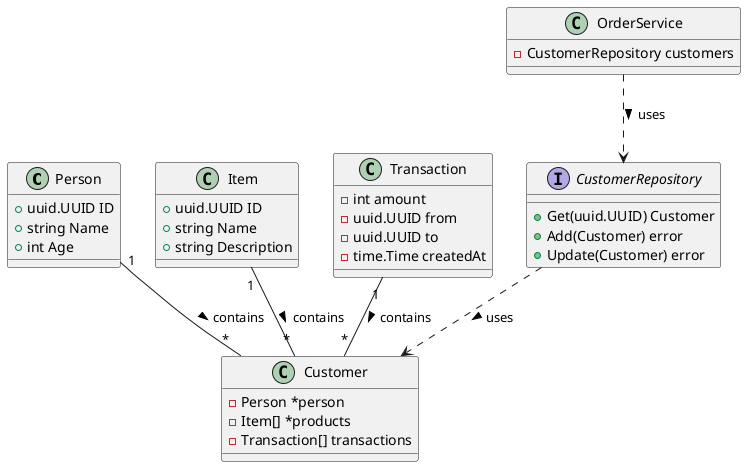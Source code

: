 @startuml

' Entities
class Person {
    +uuid.UUID ID
    +string Name
    +int Age
}

class Item {
    +uuid.UUID ID
    +string Name
    +string Description
}

' Value Objects
class Transaction {
    -int amount
    -uuid.UUID from
    -uuid.UUID to
    -time.Time createdAt
}

' Aggregates
class Customer {
    -Person *person
    -Item[] *products
    -Transaction[] transactions
}

' Repositories
interface CustomerRepository {
    +Get(uuid.UUID) Customer
    +Add(Customer) error
    +Update(Customer) error
}

' Services
class OrderService {
    -CustomerRepository customers
}

' Relationships
Person "1" -- "*" Customer : contains >
Item "1" -- "*" Customer : contains >
Transaction "1" -- "*" Customer : contains >
CustomerRepository ..> Customer : uses >
OrderService ..> CustomerRepository : uses >

@enduml

